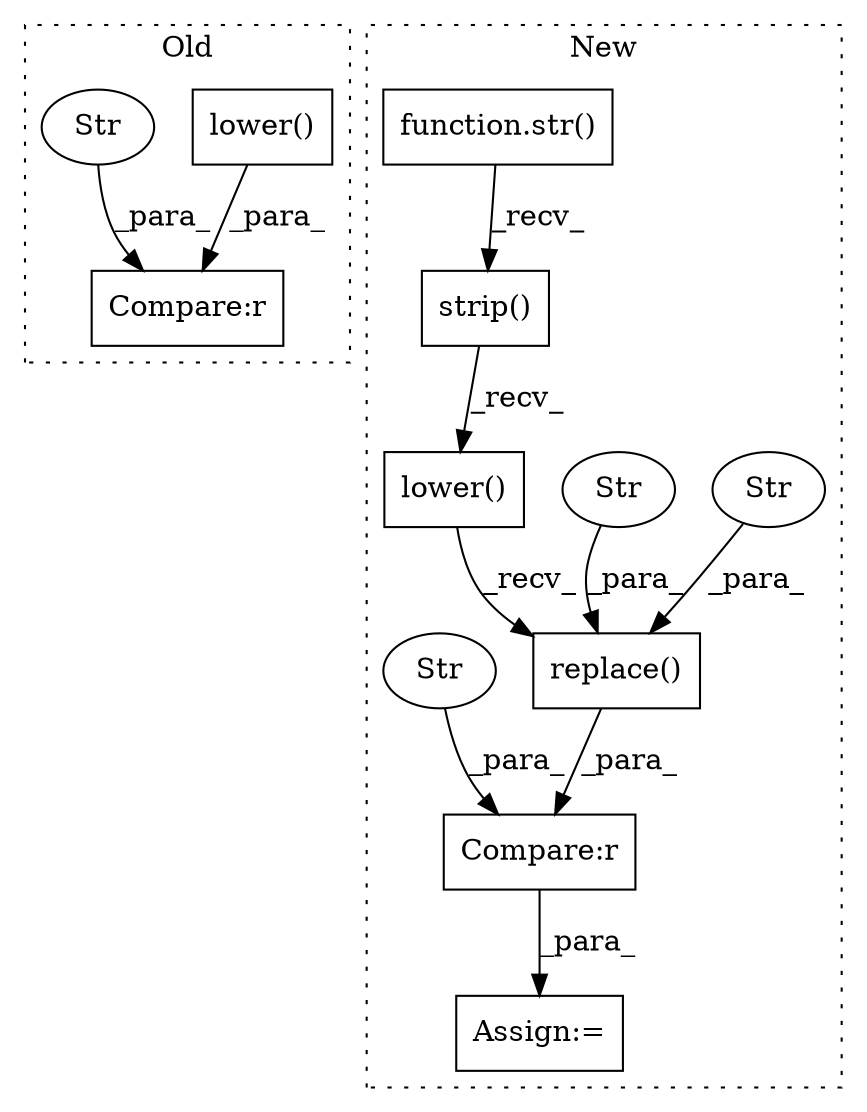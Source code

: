 digraph G {
subgraph cluster0 {
1 [label="lower()" a="75" s="1984" l="14" shape="box"];
7 [label="Compare:r" a="40" s="1984" l="23" shape="box"];
8 [label="Str" a="66" s="2002" l="5" shape="ellipse"];
label = "Old";
style="dotted";
}
subgraph cluster1 {
2 [label="replace()" a="75" s="1987,2034" l="36,1" shape="box"];
3 [label="Str" a="66" s="2023" l="7" shape="ellipse"];
4 [label="Str" a="66" s="2032" l="2" shape="ellipse"];
5 [label="strip()" a="75" s="1987" l="19" shape="box"];
6 [label="function.str()" a="75" s="1987,1997" l="4,1" shape="box"];
9 [label="Compare:r" a="40" s="2076" l="15" shape="box"];
10 [label="Str" a="66" s="2086" l="5" shape="ellipse"];
11 [label="lower()" a="75" s="1987" l="27" shape="box"];
12 [label="Assign:=" a="68" s="2073" l="3" shape="box"];
label = "New";
style="dotted";
}
1 -> 7 [label="_para_"];
2 -> 9 [label="_para_"];
3 -> 2 [label="_para_"];
4 -> 2 [label="_para_"];
5 -> 11 [label="_recv_"];
6 -> 5 [label="_recv_"];
8 -> 7 [label="_para_"];
9 -> 12 [label="_para_"];
10 -> 9 [label="_para_"];
11 -> 2 [label="_recv_"];
}